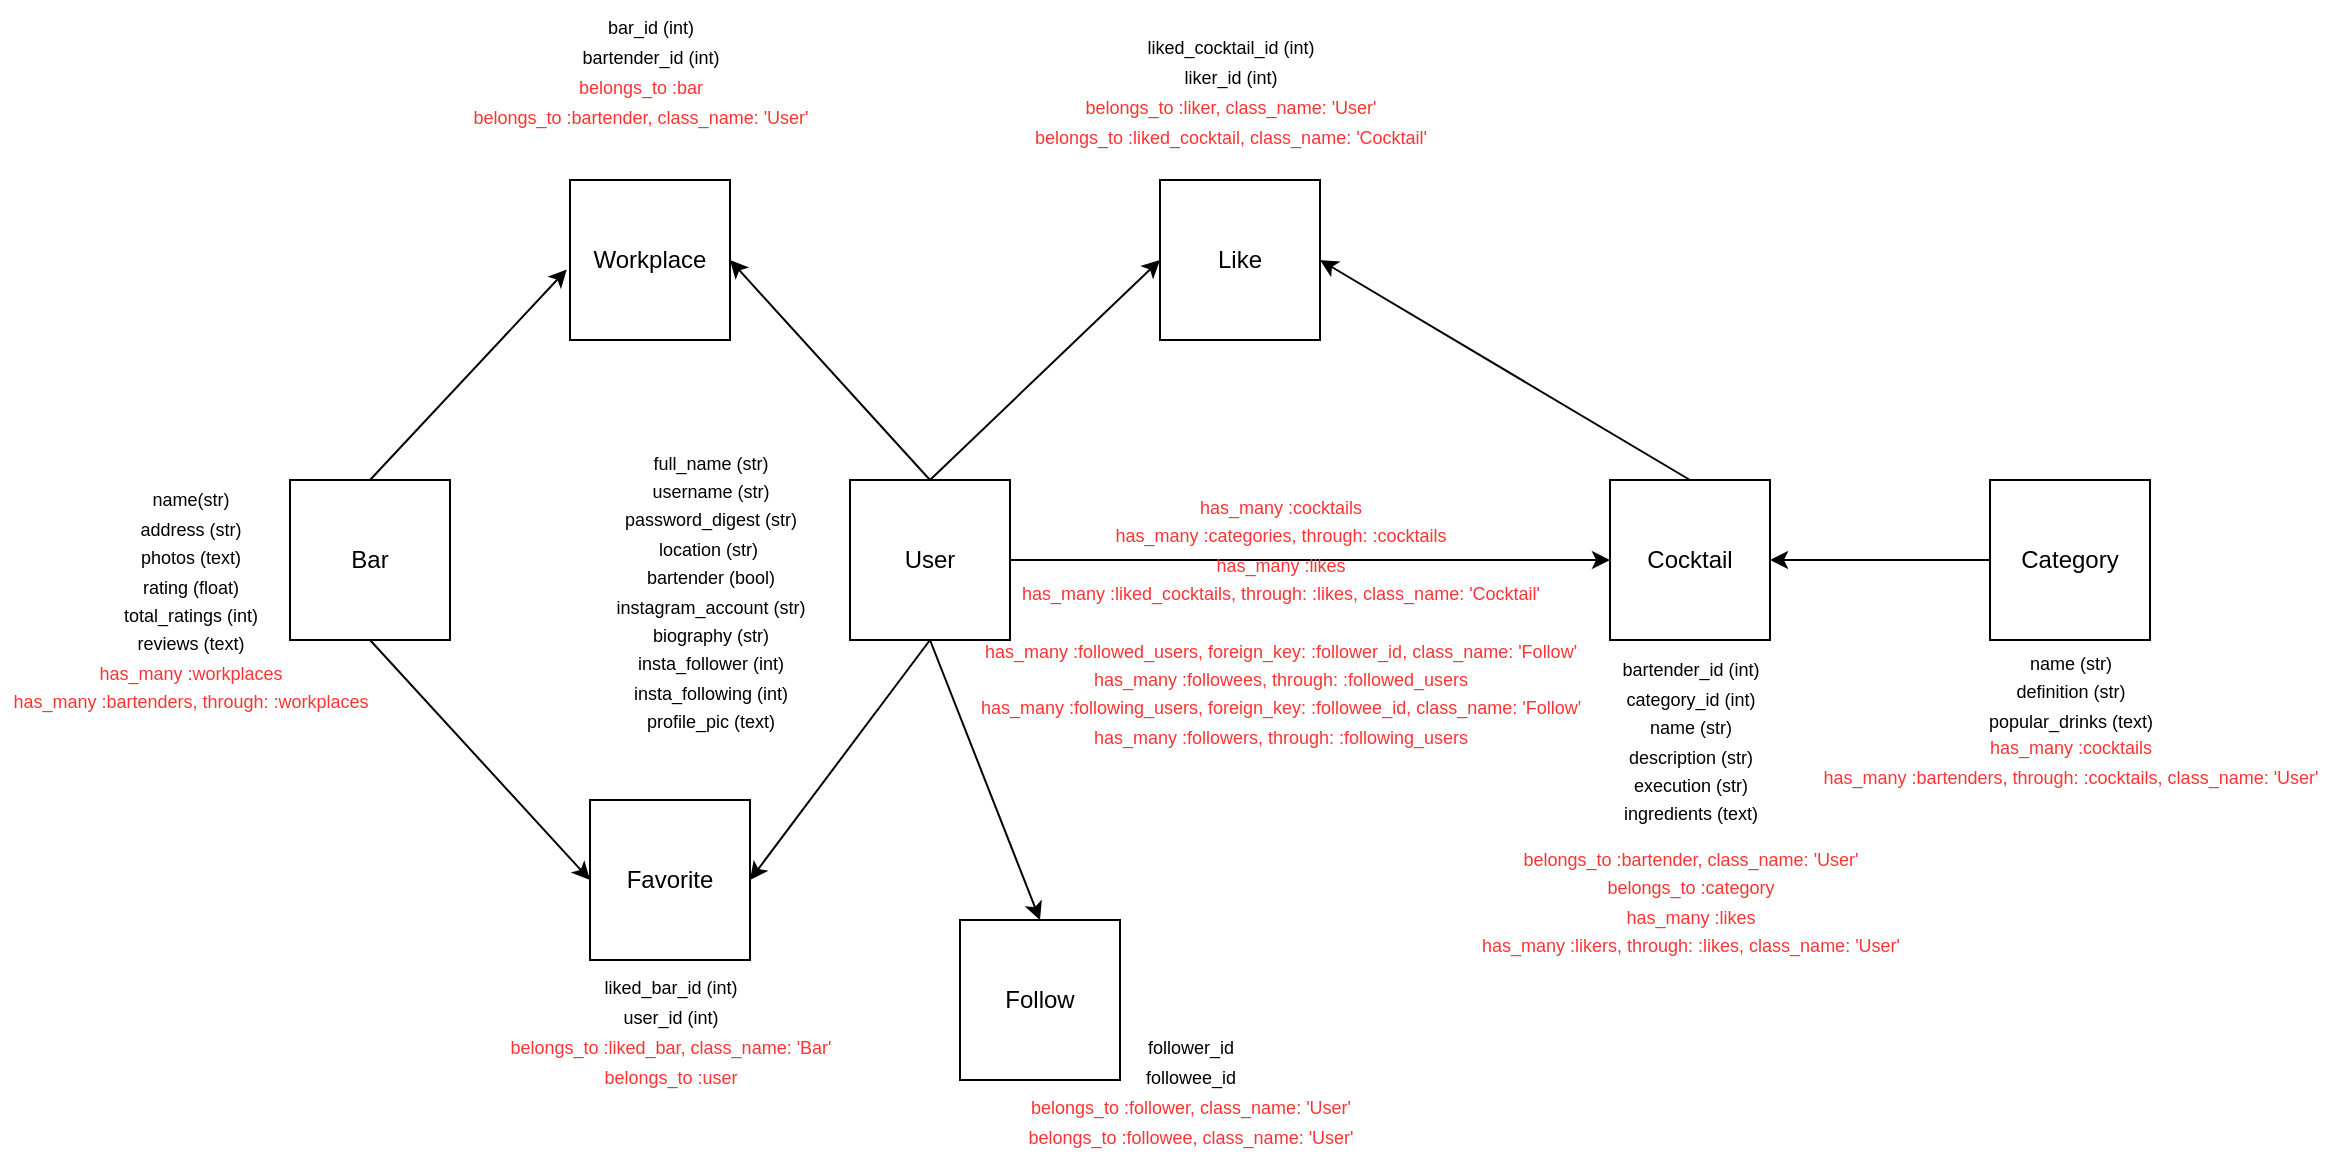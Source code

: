 <mxfile version="14.6.0" type="github"><diagram id="yXq_ncp_oJ6ES4drRkR6" name="Page-1"><mxGraphModel dx="1665" dy="1571" grid="1" gridSize="10" guides="1" tooltips="1" connect="1" arrows="1" fold="1" page="1" pageScale="1" pageWidth="850" pageHeight="1100" math="0" shadow="0"><root><mxCell id="0"/><mxCell id="1" parent="0"/><mxCell id="LLp70P_dzTgBlbzyxr1e-1" value="Bar" style="whiteSpace=wrap;html=1;aspect=fixed;" vertex="1" parent="1"><mxGeometry x="50" y="40" width="80" height="80" as="geometry"/></mxCell><mxCell id="LLp70P_dzTgBlbzyxr1e-2" value="Workplace" style="whiteSpace=wrap;html=1;aspect=fixed;" vertex="1" parent="1"><mxGeometry x="190" y="-110" width="80" height="80" as="geometry"/></mxCell><mxCell id="LLp70P_dzTgBlbzyxr1e-3" value="User" style="whiteSpace=wrap;html=1;aspect=fixed;" vertex="1" parent="1"><mxGeometry x="330" y="40" width="80" height="80" as="geometry"/></mxCell><mxCell id="LLp70P_dzTgBlbzyxr1e-4" value="Follow" style="whiteSpace=wrap;html=1;aspect=fixed;" vertex="1" parent="1"><mxGeometry x="385" y="260" width="80" height="80" as="geometry"/></mxCell><mxCell id="LLp70P_dzTgBlbzyxr1e-5" value="Category" style="whiteSpace=wrap;html=1;aspect=fixed;" vertex="1" parent="1"><mxGeometry x="900" y="40" width="80" height="80" as="geometry"/></mxCell><mxCell id="LLp70P_dzTgBlbzyxr1e-6" value="Cocktail" style="whiteSpace=wrap;html=1;aspect=fixed;" vertex="1" parent="1"><mxGeometry x="710" y="40" width="80" height="80" as="geometry"/></mxCell><mxCell id="LLp70P_dzTgBlbzyxr1e-8" value="Like" style="whiteSpace=wrap;html=1;aspect=fixed;" vertex="1" parent="1"><mxGeometry x="485" y="-110" width="80" height="80" as="geometry"/></mxCell><mxCell id="LLp70P_dzTgBlbzyxr1e-10" value="" style="endArrow=classic;html=1;entryX=-0.02;entryY=0.559;entryDx=0;entryDy=0;entryPerimeter=0;" edge="1" parent="1" target="LLp70P_dzTgBlbzyxr1e-2"><mxGeometry width="50" height="50" relative="1" as="geometry"><mxPoint x="90" y="40" as="sourcePoint"/><mxPoint x="140" y="-10" as="targetPoint"/></mxGeometry></mxCell><mxCell id="LLp70P_dzTgBlbzyxr1e-11" value="" style="endArrow=classic;html=1;entryX=1;entryY=0.5;entryDx=0;entryDy=0;exitX=0.5;exitY=0;exitDx=0;exitDy=0;" edge="1" parent="1" source="LLp70P_dzTgBlbzyxr1e-3" target="LLp70P_dzTgBlbzyxr1e-2"><mxGeometry width="50" height="50" relative="1" as="geometry"><mxPoint x="330" y="20" as="sourcePoint"/><mxPoint x="380" y="-30" as="targetPoint"/></mxGeometry></mxCell><mxCell id="LLp70P_dzTgBlbzyxr1e-12" value="" style="endArrow=classic;html=1;exitX=0.5;exitY=1;exitDx=0;exitDy=0;entryX=0.5;entryY=0;entryDx=0;entryDy=0;" edge="1" parent="1" source="LLp70P_dzTgBlbzyxr1e-3" target="LLp70P_dzTgBlbzyxr1e-4"><mxGeometry width="50" height="50" relative="1" as="geometry"><mxPoint x="220" y="160" as="sourcePoint"/><mxPoint x="270" y="110" as="targetPoint"/></mxGeometry></mxCell><mxCell id="LLp70P_dzTgBlbzyxr1e-13" value="" style="endArrow=classic;html=1;entryX=0;entryY=0.5;entryDx=0;entryDy=0;exitX=0.5;exitY=0;exitDx=0;exitDy=0;" edge="1" parent="1" source="LLp70P_dzTgBlbzyxr1e-3" target="LLp70P_dzTgBlbzyxr1e-8"><mxGeometry width="50" height="50" relative="1" as="geometry"><mxPoint x="385" y="40" as="sourcePoint"/><mxPoint x="440" y="-30" as="targetPoint"/></mxGeometry></mxCell><mxCell id="LLp70P_dzTgBlbzyxr1e-14" value="" style="endArrow=classic;html=1;exitX=1;exitY=0.5;exitDx=0;exitDy=0;entryX=0;entryY=0.5;entryDx=0;entryDy=0;" edge="1" parent="1" source="LLp70P_dzTgBlbzyxr1e-3" target="LLp70P_dzTgBlbzyxr1e-6"><mxGeometry width="50" height="50" relative="1" as="geometry"><mxPoint x="490" y="90" as="sourcePoint"/><mxPoint x="540" y="40" as="targetPoint"/></mxGeometry></mxCell><mxCell id="LLp70P_dzTgBlbzyxr1e-15" value="" style="endArrow=classic;html=1;exitX=0;exitY=0.5;exitDx=0;exitDy=0;entryX=1;entryY=0.5;entryDx=0;entryDy=0;" edge="1" parent="1" source="LLp70P_dzTgBlbzyxr1e-5" target="LLp70P_dzTgBlbzyxr1e-6"><mxGeometry width="50" height="50" relative="1" as="geometry"><mxPoint x="710" y="100" as="sourcePoint"/><mxPoint x="760" y="50" as="targetPoint"/></mxGeometry></mxCell><mxCell id="LLp70P_dzTgBlbzyxr1e-16" value="" style="endArrow=classic;html=1;entryX=1;entryY=0.5;entryDx=0;entryDy=0;exitX=0.5;exitY=0;exitDx=0;exitDy=0;" edge="1" parent="1" source="LLp70P_dzTgBlbzyxr1e-6" target="LLp70P_dzTgBlbzyxr1e-8"><mxGeometry width="50" height="50" relative="1" as="geometry"><mxPoint x="620" as="sourcePoint"/><mxPoint x="670" y="-50" as="targetPoint"/></mxGeometry></mxCell><mxCell id="LLp70P_dzTgBlbzyxr1e-17" value="&lt;font style=&quot;font-size: 9px&quot;&gt;name(str)&lt;br&gt;address (str)&lt;br&gt;photos (text)&lt;br&gt;rating (float)&lt;br&gt;total_ratings (int)&lt;br&gt;reviews (text)&lt;/font&gt;" style="text;html=1;align=center;verticalAlign=middle;resizable=0;points=[];autosize=1;strokeColor=none;" vertex="1" parent="1"><mxGeometry x="-40" y="35" width="80" height="100" as="geometry"/></mxCell><mxCell id="LLp70P_dzTgBlbzyxr1e-18" value="&lt;font style=&quot;font-size: 9px&quot;&gt;full_name (str)&lt;br&gt;username (str)&lt;br&gt;password_digest (str)&lt;br&gt;location (str)&amp;nbsp;&lt;br&gt;bartender (bool)&lt;br&gt;instagram_account (str)&lt;br&gt;biography (str)&lt;br&gt;insta_follower (int)&lt;br&gt;insta_following (int)&lt;br&gt;profile_pic (text)&lt;/font&gt;" style="text;html=1;align=center;verticalAlign=middle;resizable=0;points=[];autosize=1;strokeColor=none;" vertex="1" parent="1"><mxGeometry x="205" y="15" width="110" height="160" as="geometry"/></mxCell><mxCell id="LLp70P_dzTgBlbzyxr1e-19" value="&lt;font style=&quot;font-size: 9px&quot;&gt;bar_id (int)&lt;br&gt;bartender_id (int)&lt;/font&gt;" style="text;html=1;align=center;verticalAlign=middle;resizable=0;points=[];autosize=1;strokeColor=none;" vertex="1" parent="1"><mxGeometry x="190" y="-200" width="80" height="40" as="geometry"/></mxCell><mxCell id="LLp70P_dzTgBlbzyxr1e-20" value="&lt;font style=&quot;font-size: 9px&quot;&gt;liked_cocktail_id (int)&lt;br&gt;liker_id (int)&lt;/font&gt;" style="text;html=1;align=center;verticalAlign=middle;resizable=0;points=[];autosize=1;strokeColor=none;" vertex="1" parent="1"><mxGeometry x="470" y="-190" width="100" height="40" as="geometry"/></mxCell><mxCell id="LLp70P_dzTgBlbzyxr1e-21" value="&lt;font style=&quot;font-size: 9px&quot;&gt;bartender_id (int)&lt;br&gt;category_id (int)&lt;br&gt;name (str)&lt;br&gt;description (str)&lt;br&gt;execution (str)&lt;br&gt;ingredients (text)&lt;/font&gt;" style="text;html=1;align=center;verticalAlign=middle;resizable=0;points=[];autosize=1;strokeColor=none;" vertex="1" parent="1"><mxGeometry x="710" y="120" width="80" height="100" as="geometry"/></mxCell><mxCell id="LLp70P_dzTgBlbzyxr1e-22" value="&lt;font style=&quot;font-size: 9px&quot;&gt;name (str)&lt;br&gt;definition (str)&lt;br&gt;popular_drinks (text)&lt;/font&gt;" style="text;html=1;align=center;verticalAlign=middle;resizable=0;points=[];autosize=1;strokeColor=none;" vertex="1" parent="1"><mxGeometry x="890" y="120" width="100" height="50" as="geometry"/></mxCell><mxCell id="LLp70P_dzTgBlbzyxr1e-23" value="&lt;font style=&quot;font-size: 9px&quot;&gt;follower_id&lt;br&gt;followee_id&lt;/font&gt;" style="text;html=1;align=center;verticalAlign=middle;resizable=0;points=[];autosize=1;strokeColor=none;" vertex="1" parent="1"><mxGeometry x="470" y="310" width="60" height="40" as="geometry"/></mxCell><mxCell id="LLp70P_dzTgBlbzyxr1e-24" value="&lt;font color=&quot;#ff3333&quot; style=&quot;font-size: 9px&quot;&gt;has_many :workplaces&lt;br&gt;has_many :bartenders, through: :workplaces&lt;br&gt;&lt;br&gt;&lt;/font&gt;" style="text;html=1;align=center;verticalAlign=middle;resizable=0;points=[];autosize=1;strokeColor=none;" vertex="1" parent="1"><mxGeometry x="-95" y="125" width="190" height="50" as="geometry"/></mxCell><mxCell id="LLp70P_dzTgBlbzyxr1e-25" value="Favorite" style="whiteSpace=wrap;html=1;aspect=fixed;" vertex="1" parent="1"><mxGeometry x="200" y="200" width="80" height="80" as="geometry"/></mxCell><mxCell id="LLp70P_dzTgBlbzyxr1e-26" value="" style="endArrow=classic;html=1;exitX=0.5;exitY=1;exitDx=0;exitDy=0;entryX=0;entryY=0.5;entryDx=0;entryDy=0;" edge="1" parent="1" source="LLp70P_dzTgBlbzyxr1e-1" target="LLp70P_dzTgBlbzyxr1e-25"><mxGeometry width="50" height="50" relative="1" as="geometry"><mxPoint x="100" y="260" as="sourcePoint"/><mxPoint x="150" y="210" as="targetPoint"/></mxGeometry></mxCell><mxCell id="LLp70P_dzTgBlbzyxr1e-27" value="" style="endArrow=classic;html=1;entryX=1;entryY=0.5;entryDx=0;entryDy=0;" edge="1" parent="1" target="LLp70P_dzTgBlbzyxr1e-25"><mxGeometry width="50" height="50" relative="1" as="geometry"><mxPoint x="370" y="120" as="sourcePoint"/><mxPoint x="370" y="180" as="targetPoint"/></mxGeometry></mxCell><mxCell id="LLp70P_dzTgBlbzyxr1e-28" value="&lt;font style=&quot;font-size: 9px&quot;&gt;liked_bar_id (int)&lt;br&gt;user_id (int)&lt;br&gt;&lt;/font&gt;" style="text;html=1;align=center;verticalAlign=middle;resizable=0;points=[];autosize=1;strokeColor=none;" vertex="1" parent="1"><mxGeometry x="200" y="280" width="80" height="40" as="geometry"/></mxCell><mxCell id="LLp70P_dzTgBlbzyxr1e-31" value="&lt;font style=&quot;font-size: 9px&quot; color=&quot;#ff3333&quot;&gt;belongs_to :liked_bar, class_name: 'Bar'&lt;br&gt;belongs_to :user&lt;br&gt;&lt;/font&gt;" style="text;html=1;align=center;verticalAlign=middle;resizable=0;points=[];autosize=1;strokeColor=none;" vertex="1" parent="1"><mxGeometry x="150" y="310" width="180" height="40" as="geometry"/></mxCell><mxCell id="LLp70P_dzTgBlbzyxr1e-32" value="&lt;font style=&quot;font-size: 9px&quot; color=&quot;#ff3333&quot;&gt;belongs_to :follower, class_name: 'User'&lt;br&gt;belongs_to :followee, class_name: 'User'&lt;br&gt;&lt;/font&gt;" style="text;html=1;align=center;verticalAlign=middle;resizable=0;points=[];autosize=1;strokeColor=none;" vertex="1" parent="1"><mxGeometry x="410" y="340" width="180" height="40" as="geometry"/></mxCell><mxCell id="LLp70P_dzTgBlbzyxr1e-33" value="&lt;font style=&quot;font-size: 9px&quot; color=&quot;#ff3333&quot;&gt;has_many :cocktails&lt;br&gt;has_many :categories, through: :cocktails&lt;br&gt;has_many :likes&lt;br&gt;has_many :liked_cocktails, through: :likes, class_name: 'Cocktail'&lt;br&gt;&lt;br&gt;has_many :followed_users, foreign_key: :follower_id, class_name: 'Follow'&lt;br&gt;has_many :followees, through: :followed_users&lt;br&gt;has_many :following_users, foreign_key: :followee_id, class_name: 'Follow'&lt;br&gt;has_many :followers, through: :following_users&lt;br&gt;&lt;/font&gt;" style="text;html=1;align=center;verticalAlign=middle;resizable=0;points=[];autosize=1;strokeColor=none;" vertex="1" parent="1"><mxGeometry x="385" y="40" width="320" height="140" as="geometry"/></mxCell><mxCell id="LLp70P_dzTgBlbzyxr1e-34" value="&lt;font style=&quot;font-size: 9px&quot; color=&quot;#ff3333&quot;&gt;belongs_to :bartender, class_name: 'User'&lt;br&gt;belongs_to :category&lt;br&gt;has_many :likes&lt;br&gt;has_many :likers, through: :likes, class_name: 'User'&lt;br&gt;&lt;/font&gt;" style="text;html=1;align=center;verticalAlign=middle;resizable=0;points=[];autosize=1;strokeColor=none;" vertex="1" parent="1"><mxGeometry x="640" y="215" width="220" height="70" as="geometry"/></mxCell><mxCell id="LLp70P_dzTgBlbzyxr1e-35" value="&lt;font style=&quot;font-size: 9px&quot; color=&quot;#ff3333&quot;&gt;has_many :cocktails&lt;br&gt;has_many :bartenders, through: :cocktails, class_name: 'User'&lt;br&gt;&lt;/font&gt;" style="text;html=1;align=center;verticalAlign=middle;resizable=0;points=[];autosize=1;strokeColor=none;" vertex="1" parent="1"><mxGeometry x="810" y="160" width="260" height="40" as="geometry"/></mxCell><mxCell id="LLp70P_dzTgBlbzyxr1e-36" value="&lt;font style=&quot;font-size: 9px&quot; color=&quot;#ff3333&quot;&gt;belongs_to :liker, class_name: 'User'&lt;br&gt;belongs_to :liked_cocktail, class_name: 'Cocktail'&lt;br&gt;&lt;/font&gt;" style="text;html=1;align=center;verticalAlign=middle;resizable=0;points=[];autosize=1;strokeColor=none;" vertex="1" parent="1"><mxGeometry x="415" y="-160" width="210" height="40" as="geometry"/></mxCell><mxCell id="LLp70P_dzTgBlbzyxr1e-37" value="&lt;font style=&quot;font-size: 9px&quot; color=&quot;#ff3333&quot;&gt;belongs_to :bar&lt;br&gt;belongs_to :bartender, class_name: 'User'&lt;br&gt;&lt;/font&gt;" style="text;html=1;align=center;verticalAlign=middle;resizable=0;points=[];autosize=1;strokeColor=none;" vertex="1" parent="1"><mxGeometry x="135" y="-170" width="180" height="40" as="geometry"/></mxCell></root></mxGraphModel></diagram></mxfile>